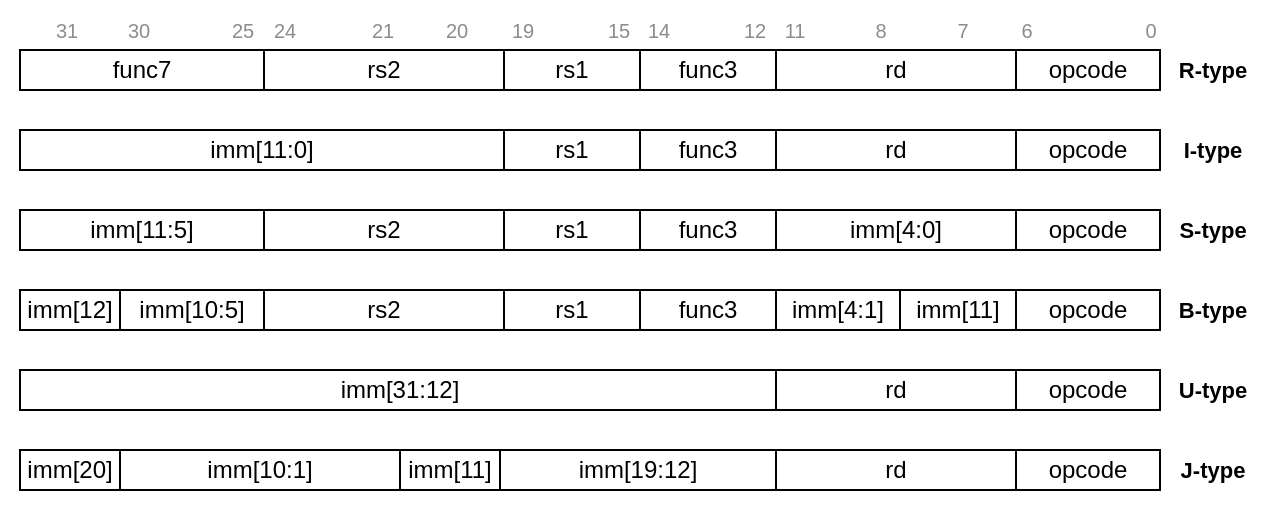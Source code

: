 <mxfile version="24.2.5" type="device">
  <diagram name="Page-1" id="zsRFKjmkKzTfuGhZySPu">
    <mxGraphModel dx="681" dy="436" grid="1" gridSize="10" guides="1" tooltips="1" connect="1" arrows="1" fold="1" page="1" pageScale="1" pageWidth="827" pageHeight="1169" math="0" shadow="0">
      <root>
        <mxCell id="0" />
        <mxCell id="1" parent="0" />
        <mxCell id="C48DLUMni8NxUR02gcV0-75" value="" style="rounded=0;whiteSpace=wrap;html=1;strokeColor=none;" parent="1" vertex="1">
          <mxGeometry x="150" y="300" width="640" height="250" as="geometry" />
        </mxCell>
        <mxCell id="C48DLUMni8NxUR02gcV0-68" value="" style="group" parent="1" vertex="1" connectable="0">
          <mxGeometry x="160" y="315" width="626" height="30" as="geometry" />
        </mxCell>
        <mxCell id="C48DLUMni8NxUR02gcV0-2" value="func7" style="rounded=0;whiteSpace=wrap;html=1;" parent="C48DLUMni8NxUR02gcV0-68" vertex="1">
          <mxGeometry y="5" width="122" height="20" as="geometry" />
        </mxCell>
        <mxCell id="C48DLUMni8NxUR02gcV0-3" value="rs2" style="rounded=0;whiteSpace=wrap;html=1;" parent="C48DLUMni8NxUR02gcV0-68" vertex="1">
          <mxGeometry x="122" y="5" width="120" height="20" as="geometry" />
        </mxCell>
        <mxCell id="C48DLUMni8NxUR02gcV0-5" value="func3" style="rounded=0;whiteSpace=wrap;html=1;" parent="C48DLUMni8NxUR02gcV0-68" vertex="1">
          <mxGeometry x="310" y="5" width="68" height="20" as="geometry" />
        </mxCell>
        <mxCell id="C48DLUMni8NxUR02gcV0-6" value="rd" style="rounded=0;whiteSpace=wrap;html=1;" parent="C48DLUMni8NxUR02gcV0-68" vertex="1">
          <mxGeometry x="378" y="5" width="120" height="20" as="geometry" />
        </mxCell>
        <mxCell id="C48DLUMni8NxUR02gcV0-7" value="opcode" style="rounded=0;whiteSpace=wrap;html=1;" parent="C48DLUMni8NxUR02gcV0-68" vertex="1">
          <mxGeometry x="498" y="5" width="72" height="20" as="geometry" />
        </mxCell>
        <mxCell id="C48DLUMni8NxUR02gcV0-58" value="rs1" style="rounded=0;whiteSpace=wrap;html=1;" parent="C48DLUMni8NxUR02gcV0-68" vertex="1">
          <mxGeometry x="242" y="5" width="68" height="20" as="geometry" />
        </mxCell>
        <mxCell id="C48DLUMni8NxUR02gcV0-62" value="R-type" style="text;html=1;align=center;verticalAlign=middle;resizable=0;points=[];autosize=1;strokeColor=none;fillColor=none;fontStyle=1;fontSize=11;" parent="C48DLUMni8NxUR02gcV0-68" vertex="1">
          <mxGeometry x="566" width="60" height="30" as="geometry" />
        </mxCell>
        <mxCell id="C48DLUMni8NxUR02gcV0-69" value="" style="group" parent="1" vertex="1" connectable="0">
          <mxGeometry x="160" y="355" width="621" height="30" as="geometry" />
        </mxCell>
        <mxCell id="C48DLUMni8NxUR02gcV0-15" value="imm[11:0]" style="rounded=0;whiteSpace=wrap;html=1;" parent="C48DLUMni8NxUR02gcV0-69" vertex="1">
          <mxGeometry y="5" width="242" height="20" as="geometry" />
        </mxCell>
        <mxCell id="C48DLUMni8NxUR02gcV0-18" value="rd" style="rounded=0;whiteSpace=wrap;html=1;" parent="C48DLUMni8NxUR02gcV0-69" vertex="1">
          <mxGeometry x="378" y="5" width="120" height="20" as="geometry" />
        </mxCell>
        <mxCell id="C48DLUMni8NxUR02gcV0-49" value="opcode" style="rounded=0;whiteSpace=wrap;html=1;" parent="C48DLUMni8NxUR02gcV0-69" vertex="1">
          <mxGeometry x="498" y="5" width="72" height="20" as="geometry" />
        </mxCell>
        <mxCell id="C48DLUMni8NxUR02gcV0-55" value="func3" style="rounded=0;whiteSpace=wrap;html=1;" parent="C48DLUMni8NxUR02gcV0-69" vertex="1">
          <mxGeometry x="310" y="5" width="68" height="20" as="geometry" />
        </mxCell>
        <mxCell id="C48DLUMni8NxUR02gcV0-59" value="rs1" style="rounded=0;whiteSpace=wrap;html=1;" parent="C48DLUMni8NxUR02gcV0-69" vertex="1">
          <mxGeometry x="242" y="5" width="68" height="20" as="geometry" />
        </mxCell>
        <mxCell id="C48DLUMni8NxUR02gcV0-63" value="I-type" style="text;html=1;align=center;verticalAlign=middle;resizable=0;points=[];autosize=1;strokeColor=none;fillColor=none;fontStyle=1;fontSize=11;" parent="C48DLUMni8NxUR02gcV0-69" vertex="1">
          <mxGeometry x="571" width="50" height="30" as="geometry" />
        </mxCell>
        <mxCell id="C48DLUMni8NxUR02gcV0-70" value="" style="group" parent="1" vertex="1" connectable="0">
          <mxGeometry x="160" y="395" width="626" height="30" as="geometry" />
        </mxCell>
        <mxCell id="C48DLUMni8NxUR02gcV0-20" value="imm[11:5]" style="rounded=0;whiteSpace=wrap;html=1;" parent="C48DLUMni8NxUR02gcV0-70" vertex="1">
          <mxGeometry y="5" width="122" height="20" as="geometry" />
        </mxCell>
        <mxCell id="C48DLUMni8NxUR02gcV0-21" value="rs2" style="rounded=0;whiteSpace=wrap;html=1;" parent="C48DLUMni8NxUR02gcV0-70" vertex="1">
          <mxGeometry x="122" y="5" width="120" height="20" as="geometry" />
        </mxCell>
        <mxCell id="C48DLUMni8NxUR02gcV0-24" value="imm[4:0]" style="rounded=0;whiteSpace=wrap;html=1;" parent="C48DLUMni8NxUR02gcV0-70" vertex="1">
          <mxGeometry x="378" y="5" width="120" height="20" as="geometry" />
        </mxCell>
        <mxCell id="C48DLUMni8NxUR02gcV0-50" value="opcode" style="rounded=0;whiteSpace=wrap;html=1;" parent="C48DLUMni8NxUR02gcV0-70" vertex="1">
          <mxGeometry x="498" y="5" width="72" height="20" as="geometry" />
        </mxCell>
        <mxCell id="C48DLUMni8NxUR02gcV0-56" value="func3" style="rounded=0;whiteSpace=wrap;html=1;" parent="C48DLUMni8NxUR02gcV0-70" vertex="1">
          <mxGeometry x="310" y="5" width="68" height="20" as="geometry" />
        </mxCell>
        <mxCell id="C48DLUMni8NxUR02gcV0-60" value="rs1" style="rounded=0;whiteSpace=wrap;html=1;" parent="C48DLUMni8NxUR02gcV0-70" vertex="1">
          <mxGeometry x="242" y="5" width="68" height="20" as="geometry" />
        </mxCell>
        <mxCell id="C48DLUMni8NxUR02gcV0-64" value="S-type" style="text;html=1;align=center;verticalAlign=middle;resizable=0;points=[];autosize=1;strokeColor=none;fillColor=none;fontStyle=1;fontSize=11;" parent="C48DLUMni8NxUR02gcV0-70" vertex="1">
          <mxGeometry x="566" width="60" height="30" as="geometry" />
        </mxCell>
        <mxCell id="C48DLUMni8NxUR02gcV0-71" value="" style="group" parent="1" vertex="1" connectable="0">
          <mxGeometry x="160" y="435" width="626" height="30" as="geometry" />
        </mxCell>
        <mxCell id="C48DLUMni8NxUR02gcV0-27" value="rs2" style="rounded=0;whiteSpace=wrap;html=1;" parent="C48DLUMni8NxUR02gcV0-71" vertex="1">
          <mxGeometry x="122" y="5" width="120" height="20" as="geometry" />
        </mxCell>
        <mxCell id="C48DLUMni8NxUR02gcV0-32" value="imm[11]" style="rounded=0;whiteSpace=wrap;html=1;" parent="C48DLUMni8NxUR02gcV0-71" vertex="1">
          <mxGeometry x="440" y="5" width="58" height="20" as="geometry" />
        </mxCell>
        <mxCell id="C48DLUMni8NxUR02gcV0-33" value="imm[4:1]" style="rounded=0;whiteSpace=wrap;html=1;" parent="C48DLUMni8NxUR02gcV0-71" vertex="1">
          <mxGeometry x="378" y="5" width="62" height="20" as="geometry" />
        </mxCell>
        <mxCell id="C48DLUMni8NxUR02gcV0-35" value="imm[10:5]" style="rounded=0;whiteSpace=wrap;html=1;" parent="C48DLUMni8NxUR02gcV0-71" vertex="1">
          <mxGeometry x="50" y="5" width="72" height="20" as="geometry" />
        </mxCell>
        <mxCell id="C48DLUMni8NxUR02gcV0-36" value="imm[12]" style="rounded=0;whiteSpace=wrap;html=1;" parent="C48DLUMni8NxUR02gcV0-71" vertex="1">
          <mxGeometry y="5" width="50" height="20" as="geometry" />
        </mxCell>
        <mxCell id="C48DLUMni8NxUR02gcV0-51" value="opcode" style="rounded=0;whiteSpace=wrap;html=1;" parent="C48DLUMni8NxUR02gcV0-71" vertex="1">
          <mxGeometry x="498" y="5" width="72" height="20" as="geometry" />
        </mxCell>
        <mxCell id="C48DLUMni8NxUR02gcV0-57" value="func3" style="rounded=0;whiteSpace=wrap;html=1;" parent="C48DLUMni8NxUR02gcV0-71" vertex="1">
          <mxGeometry x="310" y="5" width="68" height="20" as="geometry" />
        </mxCell>
        <mxCell id="C48DLUMni8NxUR02gcV0-61" value="rs1" style="rounded=0;whiteSpace=wrap;html=1;" parent="C48DLUMni8NxUR02gcV0-71" vertex="1">
          <mxGeometry x="242" y="5" width="68" height="20" as="geometry" />
        </mxCell>
        <mxCell id="C48DLUMni8NxUR02gcV0-67" value="B-type" style="text;html=1;align=center;verticalAlign=middle;resizable=0;points=[];autosize=1;strokeColor=none;fillColor=none;fontStyle=1;fontSize=11;" parent="C48DLUMni8NxUR02gcV0-71" vertex="1">
          <mxGeometry x="566" width="60" height="30" as="geometry" />
        </mxCell>
        <mxCell id="C48DLUMni8NxUR02gcV0-72" value="" style="group" parent="1" vertex="1" connectable="0">
          <mxGeometry x="160" y="475" width="626" height="30" as="geometry" />
        </mxCell>
        <mxCell id="C48DLUMni8NxUR02gcV0-37" value="imm[31:12]" style="rounded=0;whiteSpace=wrap;html=1;" parent="C48DLUMni8NxUR02gcV0-72" vertex="1">
          <mxGeometry y="5" width="380" height="20" as="geometry" />
        </mxCell>
        <mxCell id="C48DLUMni8NxUR02gcV0-40" value="rd" style="rounded=0;whiteSpace=wrap;html=1;" parent="C48DLUMni8NxUR02gcV0-72" vertex="1">
          <mxGeometry x="378" y="5" width="120" height="20" as="geometry" />
        </mxCell>
        <mxCell id="C48DLUMni8NxUR02gcV0-52" value="opcode" style="rounded=0;whiteSpace=wrap;html=1;" parent="C48DLUMni8NxUR02gcV0-72" vertex="1">
          <mxGeometry x="498" y="5" width="72" height="20" as="geometry" />
        </mxCell>
        <mxCell id="C48DLUMni8NxUR02gcV0-65" value="U-type" style="text;html=1;align=center;verticalAlign=middle;resizable=0;points=[];autosize=1;strokeColor=none;fillColor=none;fontStyle=1;fontSize=11;" parent="C48DLUMni8NxUR02gcV0-72" vertex="1">
          <mxGeometry x="566" width="60" height="30" as="geometry" />
        </mxCell>
        <mxCell id="C48DLUMni8NxUR02gcV0-73" value="" style="group" parent="1" vertex="1" connectable="0">
          <mxGeometry x="160" y="515" width="621" height="30" as="geometry" />
        </mxCell>
        <mxCell id="C48DLUMni8NxUR02gcV0-42" value="imm[10:1]" style="rounded=0;whiteSpace=wrap;html=1;" parent="C48DLUMni8NxUR02gcV0-73" vertex="1">
          <mxGeometry x="50" y="5" width="140" height="20" as="geometry" />
        </mxCell>
        <mxCell id="C48DLUMni8NxUR02gcV0-43" value="imm[11]" style="rounded=0;whiteSpace=wrap;html=1;" parent="C48DLUMni8NxUR02gcV0-73" vertex="1">
          <mxGeometry x="190" y="5" width="50" height="20" as="geometry" />
        </mxCell>
        <mxCell id="C48DLUMni8NxUR02gcV0-45" value="imm[19:12]" style="rounded=0;whiteSpace=wrap;html=1;" parent="C48DLUMni8NxUR02gcV0-73" vertex="1">
          <mxGeometry x="240" y="5" width="138" height="20" as="geometry" />
        </mxCell>
        <mxCell id="C48DLUMni8NxUR02gcV0-46" value="rd" style="rounded=0;whiteSpace=wrap;html=1;" parent="C48DLUMni8NxUR02gcV0-73" vertex="1">
          <mxGeometry x="378" y="5" width="120" height="20" as="geometry" />
        </mxCell>
        <mxCell id="C48DLUMni8NxUR02gcV0-48" value="imm[20]" style="rounded=0;whiteSpace=wrap;html=1;" parent="C48DLUMni8NxUR02gcV0-73" vertex="1">
          <mxGeometry y="5" width="50" height="20" as="geometry" />
        </mxCell>
        <mxCell id="C48DLUMni8NxUR02gcV0-53" value="opcode" style="rounded=0;whiteSpace=wrap;html=1;" parent="C48DLUMni8NxUR02gcV0-73" vertex="1">
          <mxGeometry x="498" y="5" width="72" height="20" as="geometry" />
        </mxCell>
        <mxCell id="C48DLUMni8NxUR02gcV0-66" value="J-type" style="text;html=1;align=center;verticalAlign=middle;resizable=0;points=[];autosize=1;strokeColor=none;fillColor=none;fontStyle=1;fontSize=11;" parent="C48DLUMni8NxUR02gcV0-73" vertex="1">
          <mxGeometry x="571" width="50" height="30" as="geometry" />
        </mxCell>
        <mxCell id="C48DLUMni8NxUR02gcV0-76" value="0" style="text;html=1;align=center;verticalAlign=middle;resizable=0;points=[];autosize=1;strokeColor=none;fillColor=none;fontSize=10;fontColor=#8C8C8C;" parent="1" vertex="1">
          <mxGeometry x="710" y="295" width="30" height="30" as="geometry" />
        </mxCell>
        <mxCell id="C48DLUMni8NxUR02gcV0-77" value="6" style="text;html=1;align=center;verticalAlign=middle;resizable=0;points=[];autosize=1;strokeColor=none;fillColor=none;fontSize=10;fontColor=#8C8C8C;" parent="1" vertex="1">
          <mxGeometry x="648" y="295" width="30" height="30" as="geometry" />
        </mxCell>
        <mxCell id="C48DLUMni8NxUR02gcV0-78" value="7" style="text;html=1;align=center;verticalAlign=middle;resizable=0;points=[];autosize=1;strokeColor=none;fillColor=none;fontSize=10;fontColor=#8C8C8C;" parent="1" vertex="1">
          <mxGeometry x="616" y="295" width="30" height="30" as="geometry" />
        </mxCell>
        <mxCell id="C48DLUMni8NxUR02gcV0-79" value="8" style="text;html=1;align=center;verticalAlign=middle;resizable=0;points=[];autosize=1;strokeColor=none;fillColor=none;fontSize=10;fontColor=#8C8C8C;" parent="1" vertex="1">
          <mxGeometry x="575" y="295" width="30" height="30" as="geometry" />
        </mxCell>
        <mxCell id="C48DLUMni8NxUR02gcV0-80" value="11" style="text;html=1;align=center;verticalAlign=middle;resizable=0;points=[];autosize=1;strokeColor=none;fillColor=none;fontSize=10;fontColor=#8C8C8C;" parent="1" vertex="1">
          <mxGeometry x="532" y="295" width="30" height="30" as="geometry" />
        </mxCell>
        <mxCell id="C48DLUMni8NxUR02gcV0-81" value="12" style="text;html=1;align=center;verticalAlign=middle;resizable=0;points=[];autosize=1;strokeColor=none;fillColor=none;fontSize=10;fontColor=#8C8C8C;" parent="1" vertex="1">
          <mxGeometry x="512" y="295" width="30" height="30" as="geometry" />
        </mxCell>
        <mxCell id="C48DLUMni8NxUR02gcV0-83" value="14" style="text;html=1;align=center;verticalAlign=middle;resizable=0;points=[];autosize=1;strokeColor=none;fillColor=none;fontSize=10;fontColor=#8C8C8C;" parent="1" vertex="1">
          <mxGeometry x="464" y="295" width="30" height="30" as="geometry" />
        </mxCell>
        <mxCell id="C48DLUMni8NxUR02gcV0-84" value="15" style="text;html=1;align=center;verticalAlign=middle;resizable=0;points=[];autosize=1;strokeColor=none;fillColor=none;fontSize=10;fontColor=#8C8C8C;" parent="1" vertex="1">
          <mxGeometry x="444" y="295" width="30" height="30" as="geometry" />
        </mxCell>
        <mxCell id="C48DLUMni8NxUR02gcV0-86" value="19" style="text;html=1;align=center;verticalAlign=middle;resizable=0;points=[];autosize=1;strokeColor=none;fillColor=none;fontSize=10;fontColor=#8C8C8C;" parent="1" vertex="1">
          <mxGeometry x="396" y="295" width="30" height="30" as="geometry" />
        </mxCell>
        <mxCell id="C48DLUMni8NxUR02gcV0-87" value="20" style="text;html=1;align=center;verticalAlign=middle;resizable=0;points=[];autosize=1;strokeColor=none;fillColor=none;fontSize=10;fontColor=#8C8C8C;" parent="1" vertex="1">
          <mxGeometry x="363" y="295" width="30" height="30" as="geometry" />
        </mxCell>
        <mxCell id="C48DLUMni8NxUR02gcV0-88" value="21" style="text;html=1;align=center;verticalAlign=middle;resizable=0;points=[];autosize=1;strokeColor=none;fillColor=none;fontSize=10;fontColor=#8C8C8C;" parent="1" vertex="1">
          <mxGeometry x="326" y="295" width="30" height="30" as="geometry" />
        </mxCell>
        <mxCell id="C48DLUMni8NxUR02gcV0-89" value="24" style="text;html=1;align=center;verticalAlign=middle;resizable=0;points=[];autosize=1;strokeColor=none;fillColor=none;fontSize=10;fontColor=#8C8C8C;" parent="1" vertex="1">
          <mxGeometry x="277" y="295" width="30" height="30" as="geometry" />
        </mxCell>
        <mxCell id="C48DLUMni8NxUR02gcV0-90" value="25" style="text;html=1;align=center;verticalAlign=middle;resizable=0;points=[];autosize=1;strokeColor=none;fillColor=none;fontSize=10;fontColor=#8C8C8C;" parent="1" vertex="1">
          <mxGeometry x="256" y="295" width="30" height="30" as="geometry" />
        </mxCell>
        <mxCell id="C48DLUMni8NxUR02gcV0-91" value="30" style="text;html=1;align=center;verticalAlign=middle;resizable=0;points=[];autosize=1;strokeColor=none;fillColor=none;fontSize=10;fontColor=#8C8C8C;" parent="1" vertex="1">
          <mxGeometry x="204" y="295" width="30" height="30" as="geometry" />
        </mxCell>
        <mxCell id="C48DLUMni8NxUR02gcV0-92" value="31" style="text;html=1;align=center;verticalAlign=middle;resizable=0;points=[];autosize=1;strokeColor=none;fillColor=none;fontSize=10;fontColor=#8C8C8C;" parent="1" vertex="1">
          <mxGeometry x="168" y="295" width="30" height="30" as="geometry" />
        </mxCell>
      </root>
    </mxGraphModel>
  </diagram>
</mxfile>
